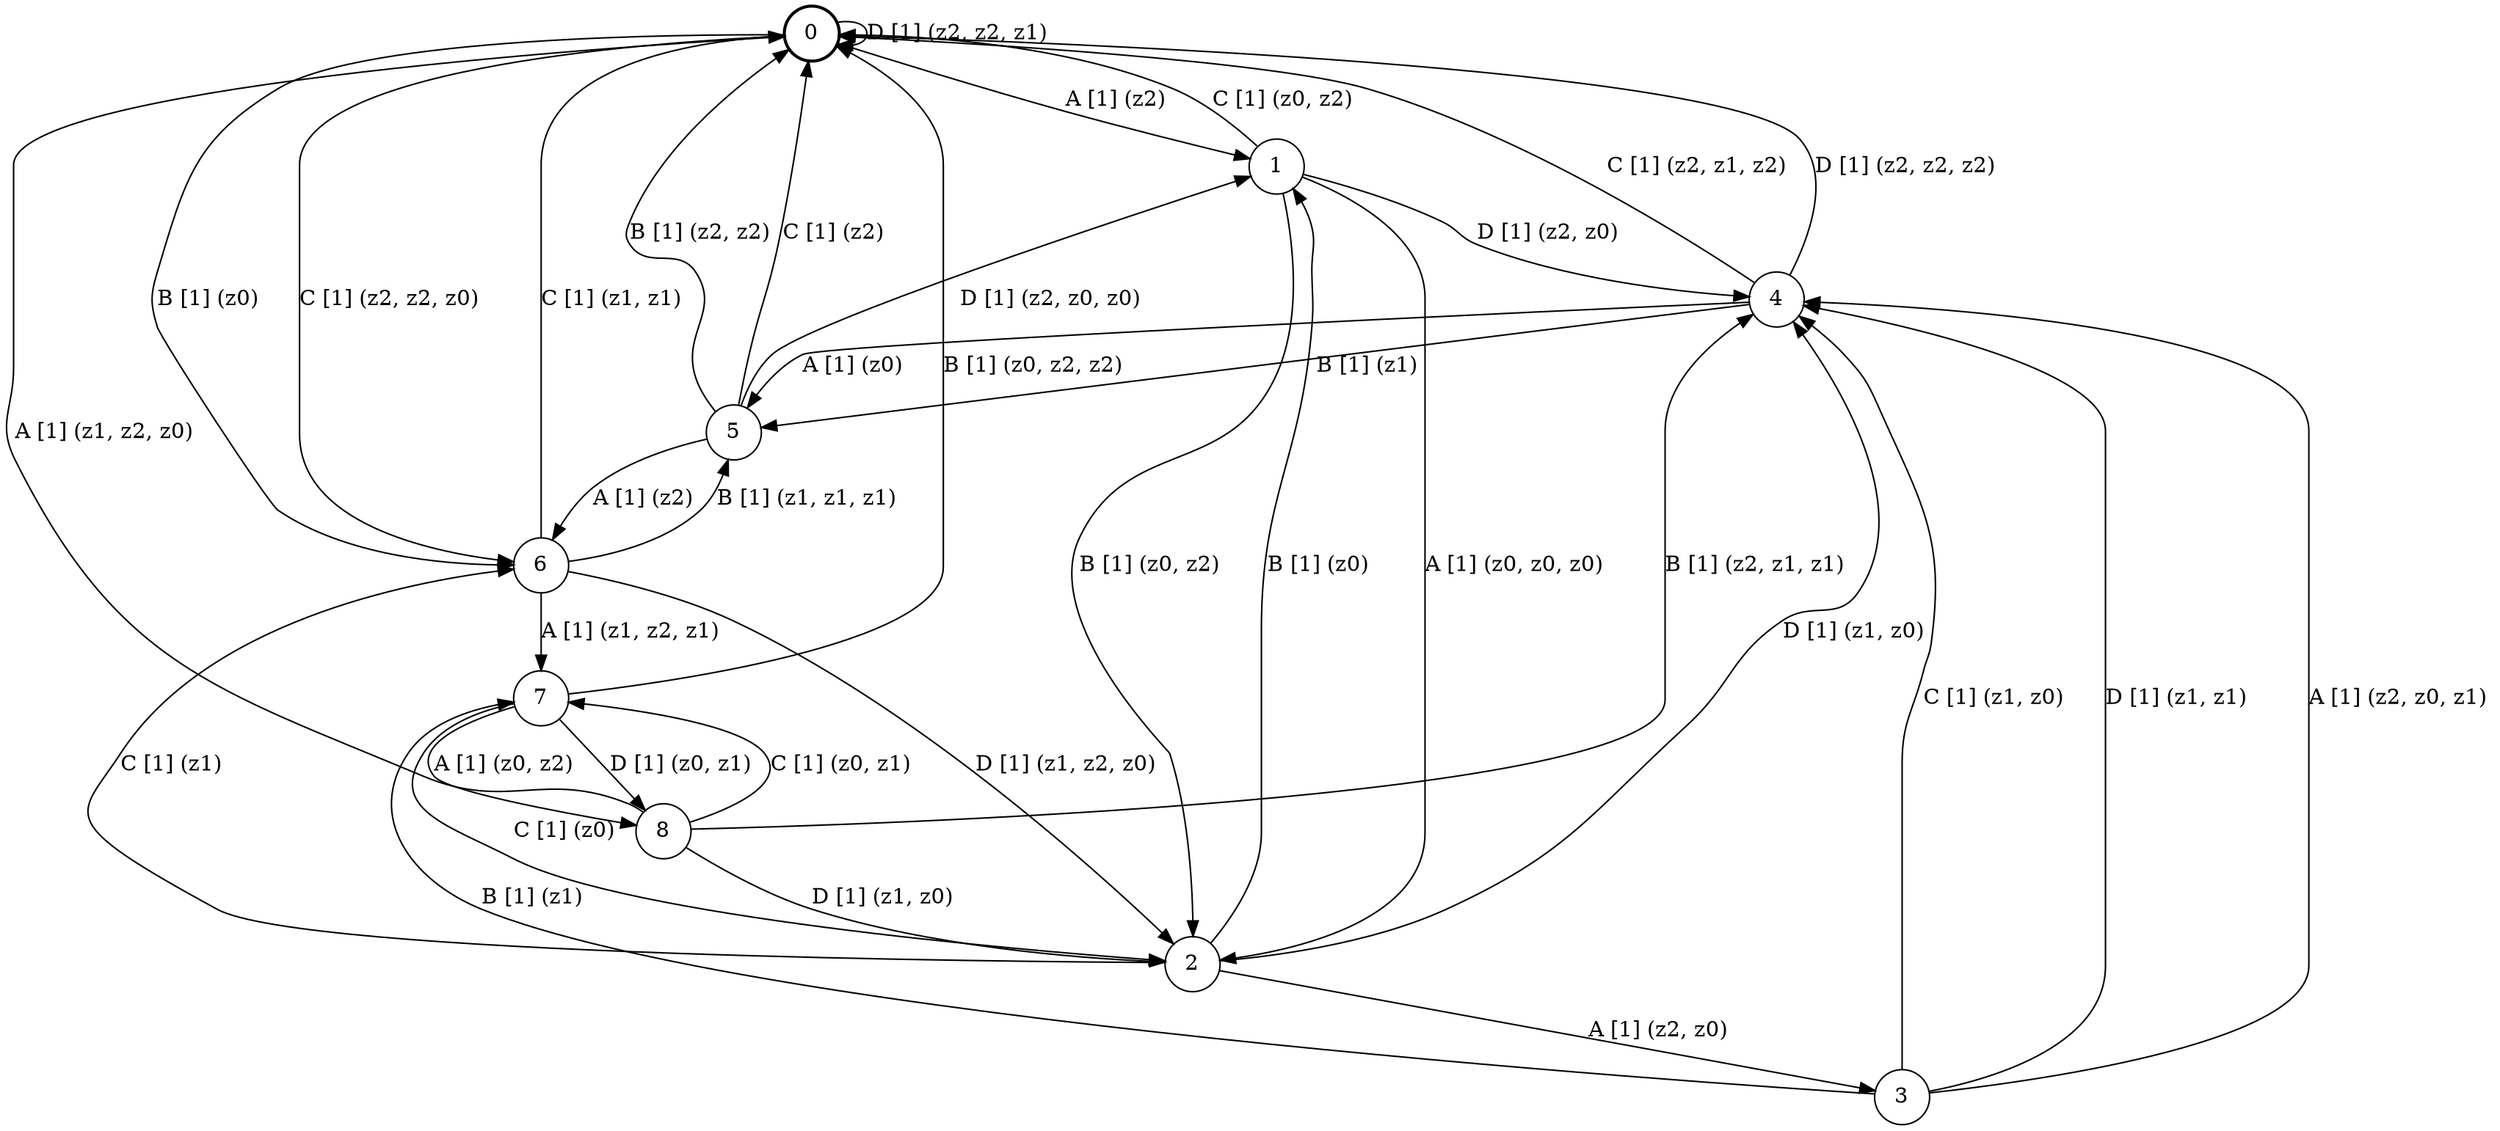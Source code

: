 # generated file, don't try to modify
# command: dot -Tpng <filename> > tree.png
digraph Automaton {
    node [shape = circle];
    0 [style = "bold"];
    0 -> 1 [label = "A [1] (z2) "];
    0 -> 6 [label = "B [1] (z0) "];
    0 -> 6 [label = "C [1] (z2, z2, z0) "];
    0 -> 0 [label = "D [1] (z2, z2, z1) "];
    1 -> 2 [label = "A [1] (z0, z0, z0) "];
    1 -> 2 [label = "B [1] (z0, z2) "];
    1 -> 0 [label = "C [1] (z0, z2) "];
    1 -> 4 [label = "D [1] (z2, z0) "];
    2 -> 3 [label = "A [1] (z2, z0) "];
    2 -> 1 [label = "B [1] (z0) "];
    2 -> 6 [label = "C [1] (z1) "];
    2 -> 4 [label = "D [1] (z1, z0) "];
    3 -> 4 [label = "A [1] (z2, z0, z1) "];
    3 -> 7 [label = "B [1] (z1) "];
    3 -> 4 [label = "C [1] (z1, z0) "];
    3 -> 4 [label = "D [1] (z1, z1) "];
    4 -> 5 [label = "A [1] (z0) "];
    4 -> 5 [label = "B [1] (z1) "];
    4 -> 0 [label = "C [1] (z2, z1, z2) "];
    4 -> 0 [label = "D [1] (z2, z2, z2) "];
    5 -> 6 [label = "A [1] (z2) "];
    5 -> 0 [label = "B [1] (z2, z2) "];
    5 -> 0 [label = "C [1] (z2) "];
    5 -> 1 [label = "D [1] (z2, z0, z0) "];
    6 -> 7 [label = "A [1] (z1, z2, z1) "];
    6 -> 5 [label = "B [1] (z1, z1, z1) "];
    6 -> 0 [label = "C [1] (z1, z1) "];
    6 -> 2 [label = "D [1] (z1, z2, z0) "];
    7 -> 8 [label = "A [1] (z0, z2) "];
    7 -> 0 [label = "B [1] (z0, z2, z2) "];
    7 -> 2 [label = "C [1] (z0) "];
    7 -> 8 [label = "D [1] (z0, z1) "];
    8 -> 0 [label = "A [1] (z1, z2, z0) "];
    8 -> 4 [label = "B [1] (z2, z1, z1) "];
    8 -> 7 [label = "C [1] (z0, z1) "];
    8 -> 2 [label = "D [1] (z1, z0) "];
}
